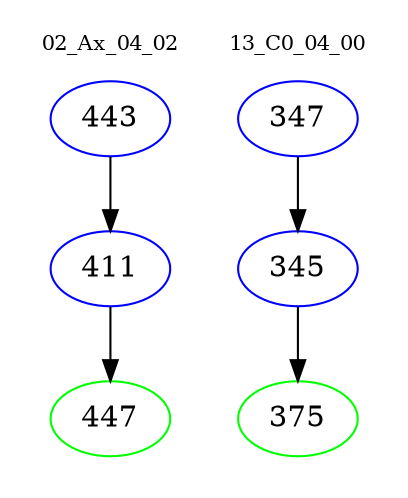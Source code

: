 digraph{
subgraph cluster_0 {
color = white
label = "02_Ax_04_02";
fontsize=10;
T0_443 [label="443", color="blue"]
T0_443 -> T0_411 [color="black"]
T0_411 [label="411", color="blue"]
T0_411 -> T0_447 [color="black"]
T0_447 [label="447", color="green"]
}
subgraph cluster_1 {
color = white
label = "13_C0_04_00";
fontsize=10;
T1_347 [label="347", color="blue"]
T1_347 -> T1_345 [color="black"]
T1_345 [label="345", color="blue"]
T1_345 -> T1_375 [color="black"]
T1_375 [label="375", color="green"]
}
}
